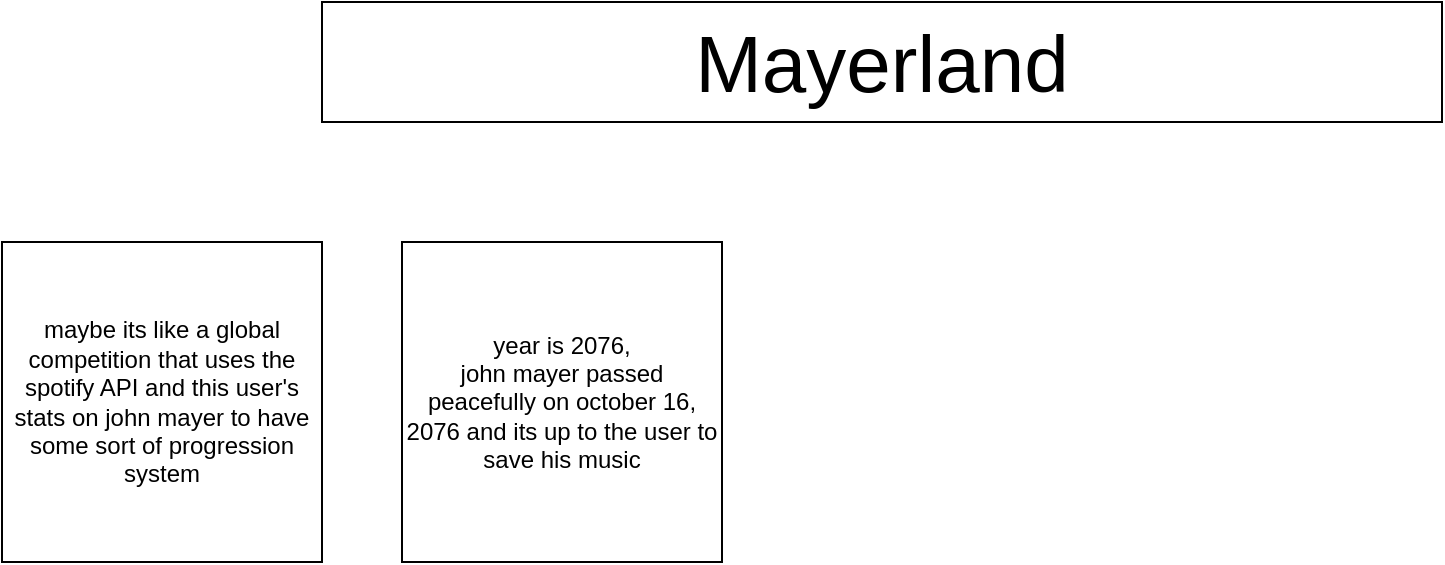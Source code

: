 <mxfile version="14.1.8" type="device"><diagram id="E_bJwRBXSf1cqihMZagq" name="Page-1"><mxGraphModel dx="2062" dy="1182" grid="1" gridSize="10" guides="1" tooltips="1" connect="1" arrows="1" fold="1" page="1" pageScale="1" pageWidth="1100" pageHeight="850" math="0" shadow="0"><root><mxCell id="0"/><mxCell id="1" parent="0"/><mxCell id="3ooeVPM1kSC4fiYCJte0-1" value="&lt;font style=&quot;font-size: 40px&quot;&gt;Mayerland&lt;/font&gt;" style="rounded=0;whiteSpace=wrap;html=1;" vertex="1" parent="1"><mxGeometry x="240" y="40" width="560" height="60" as="geometry"/></mxCell><mxCell id="3ooeVPM1kSC4fiYCJte0-2" value="maybe its like a global competition that uses the spotify API and this user's stats on john mayer to have some sort of progression system&lt;br&gt;" style="rounded=0;whiteSpace=wrap;html=1;" vertex="1" parent="1"><mxGeometry x="80" y="160" width="160" height="160" as="geometry"/></mxCell><mxCell id="3ooeVPM1kSC4fiYCJte0-3" value="year is 2076,&lt;br&gt;john mayer passed peacefully on october 16, 2076 and its up to the user to save his music" style="rounded=0;whiteSpace=wrap;html=1;" vertex="1" parent="1"><mxGeometry x="280" y="160" width="160" height="160" as="geometry"/></mxCell></root></mxGraphModel></diagram></mxfile>
